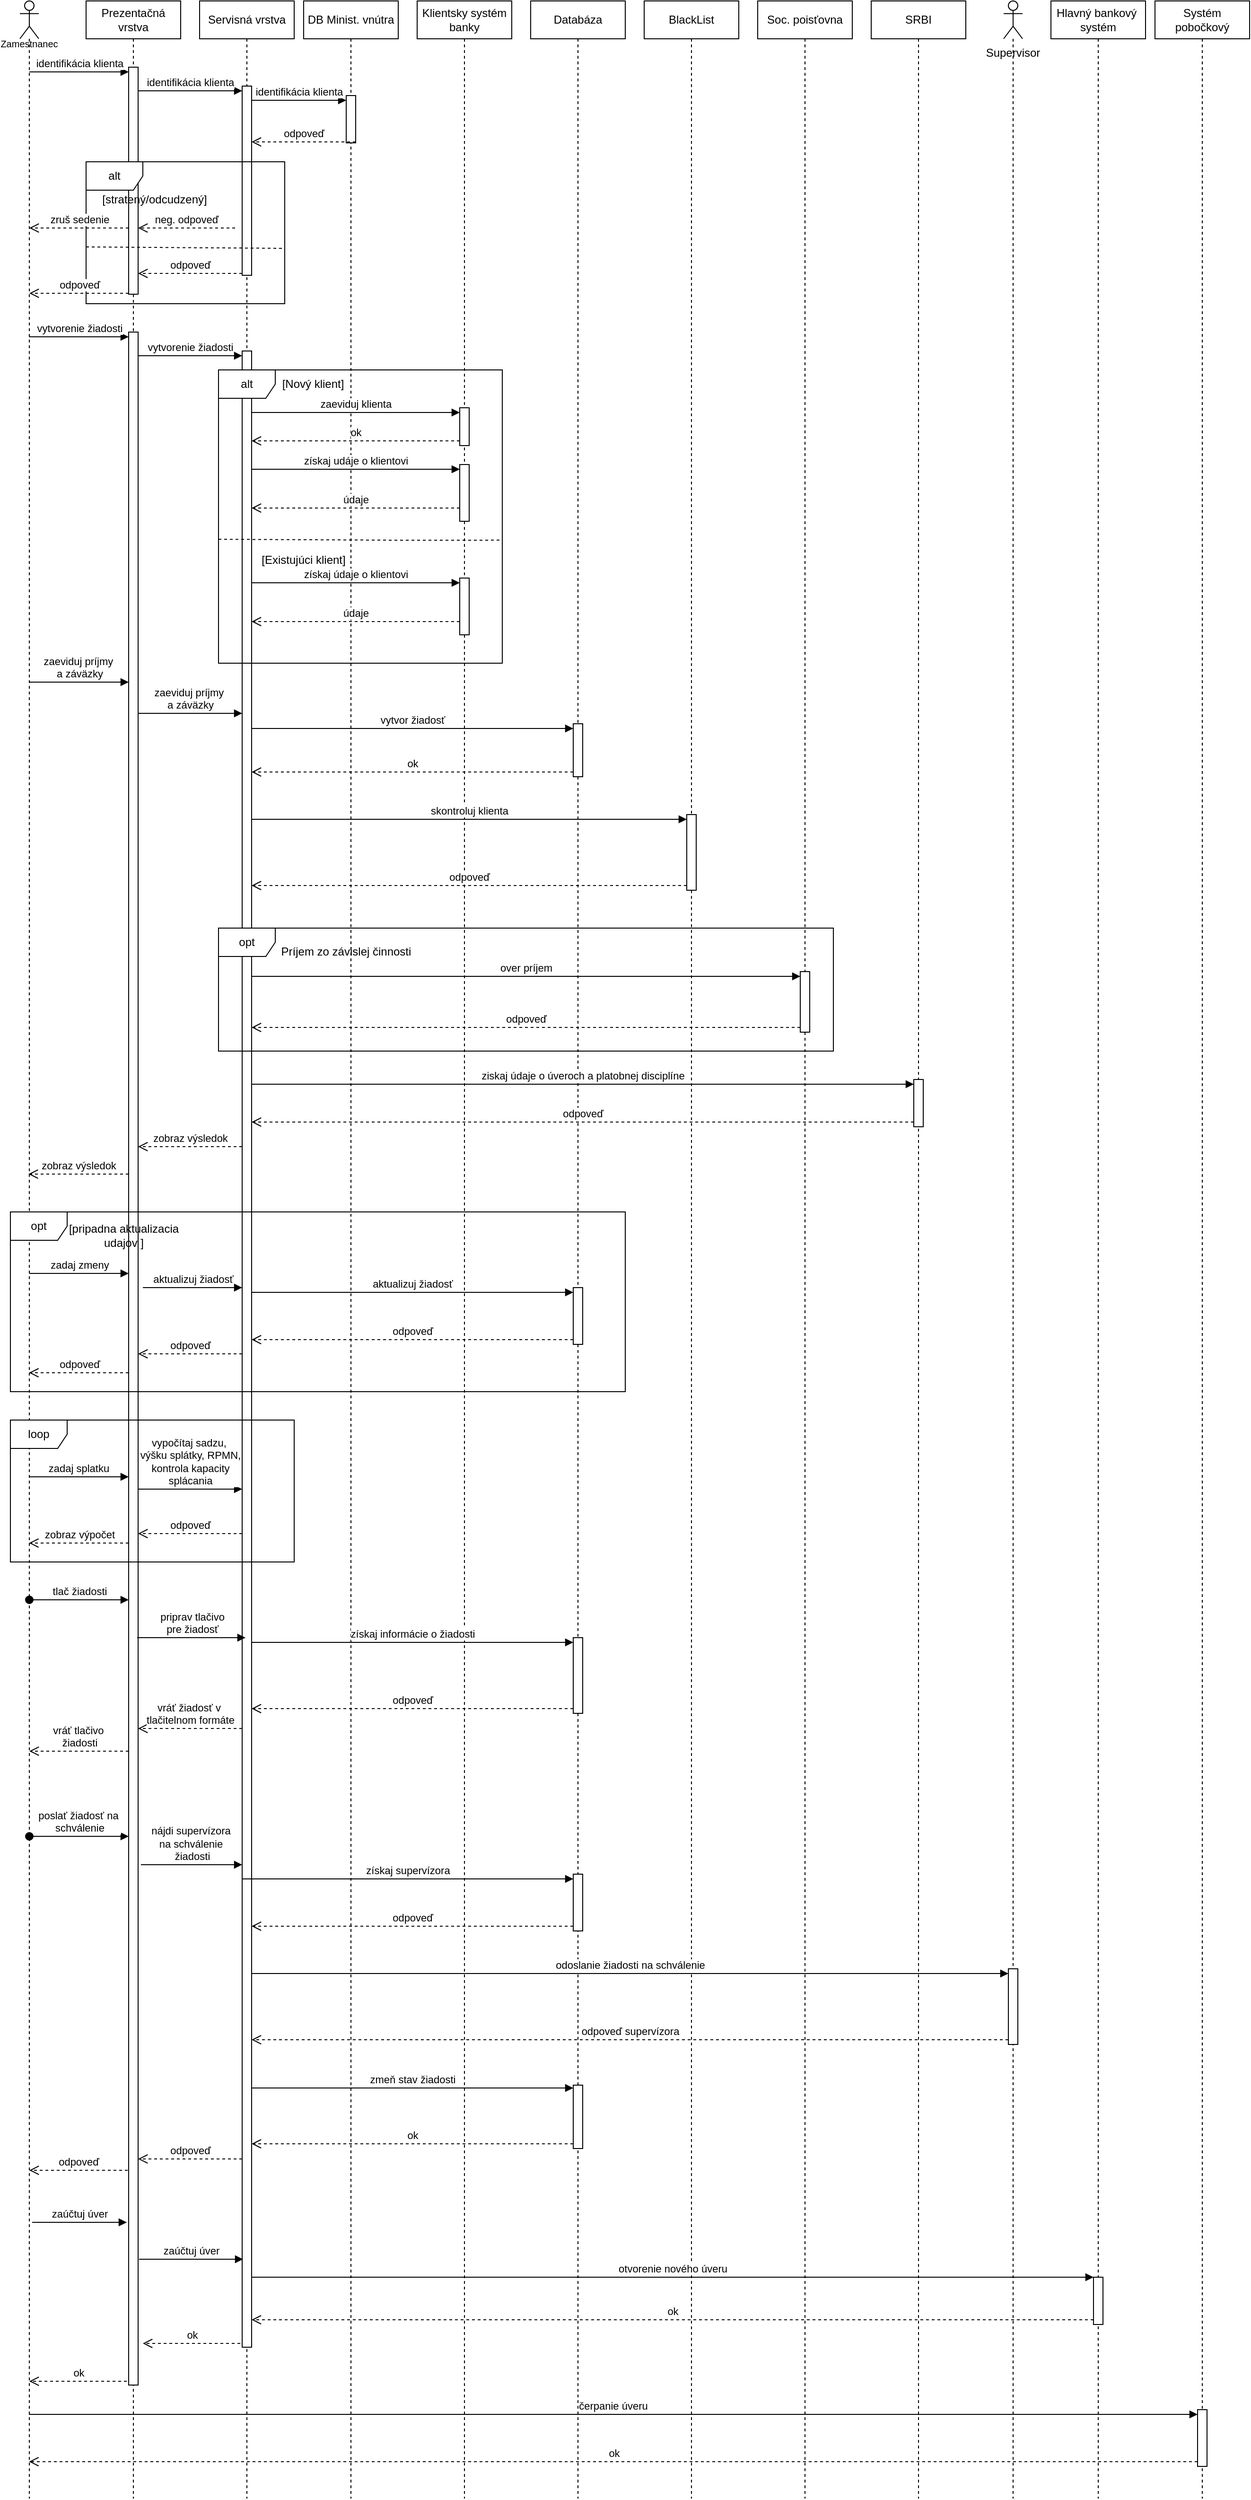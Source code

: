 <mxfile version="28.2.5">
  <diagram name="Page-1" id="jOTeJ231Kcv89sXyomZJ">
    <mxGraphModel dx="5704" dy="4205" grid="1" gridSize="10" guides="1" tooltips="1" connect="1" arrows="1" fold="1" page="1" pageScale="1" pageWidth="827" pageHeight="1169" math="0" shadow="0">
      <root>
        <mxCell id="0" />
        <mxCell id="1" parent="0" />
        <mxCell id="5q3drODiM073Wt-jsi-K-8" value="" style="shape=umlLifeline;perimeter=lifelinePerimeter;whiteSpace=wrap;html=1;container=1;dropTarget=0;collapsible=0;recursiveResize=0;outlineConnect=0;portConstraint=eastwest;newEdgeStyle={&quot;curved&quot;:0,&quot;rounded&quot;:0};participant=umlActor;" vertex="1" parent="1">
          <mxGeometry x="30" y="-1160" width="20" height="2640" as="geometry" />
        </mxCell>
        <mxCell id="5q3drODiM073Wt-jsi-K-9" value="&lt;div&gt;Prezentačná vrstva&lt;/div&gt;" style="shape=umlLifeline;perimeter=lifelinePerimeter;whiteSpace=wrap;html=1;container=1;dropTarget=0;collapsible=0;recursiveResize=0;outlineConnect=0;portConstraint=eastwest;newEdgeStyle={&quot;curved&quot;:0,&quot;rounded&quot;:0};" vertex="1" parent="1">
          <mxGeometry x="100" y="-1160" width="100" height="2640" as="geometry" />
        </mxCell>
        <mxCell id="5q3drODiM073Wt-jsi-K-14" value="" style="html=1;points=[[0,0,0,0,5],[0,1,0,0,-5],[1,0,0,0,5],[1,1,0,0,-5]];perimeter=orthogonalPerimeter;outlineConnect=0;targetShapes=umlLifeline;portConstraint=eastwest;newEdgeStyle={&quot;curved&quot;:0,&quot;rounded&quot;:0};" vertex="1" parent="5q3drODiM073Wt-jsi-K-9">
          <mxGeometry x="45" y="70" width="10" height="240" as="geometry" />
        </mxCell>
        <mxCell id="5q3drODiM073Wt-jsi-K-15" value="identifikácia klienta" style="html=1;verticalAlign=bottom;startArrow=none;endArrow=block;startSize=8;curved=0;rounded=0;startFill=0;" edge="1" target="5q3drODiM073Wt-jsi-K-14" parent="5q3drODiM073Wt-jsi-K-9">
          <mxGeometry relative="1" as="geometry">
            <mxPoint x="-60" y="75" as="sourcePoint" />
            <mxPoint x="49.5" y="75" as="targetPoint" />
          </mxGeometry>
        </mxCell>
        <mxCell id="5q3drODiM073Wt-jsi-K-37" value="" style="html=1;points=[[0,0,0,0,5],[0,1,0,0,-5],[1,0,0,0,5],[1,1,0,0,-5]];perimeter=orthogonalPerimeter;outlineConnect=0;targetShapes=umlLifeline;portConstraint=eastwest;newEdgeStyle={&quot;curved&quot;:0,&quot;rounded&quot;:0};" vertex="1" parent="5q3drODiM073Wt-jsi-K-9">
          <mxGeometry x="45" y="350" width="10" height="2170" as="geometry" />
        </mxCell>
        <mxCell id="5q3drODiM073Wt-jsi-K-38" value="vytvorenie žiadosti" style="html=1;verticalAlign=bottom;startArrow=none;endArrow=block;startSize=8;curved=0;rounded=0;entryX=0;entryY=0;entryDx=0;entryDy=5;startFill=0;" edge="1" target="5q3drODiM073Wt-jsi-K-37" parent="5q3drODiM073Wt-jsi-K-9">
          <mxGeometry relative="1" as="geometry">
            <mxPoint x="-60" y="355" as="sourcePoint" />
          </mxGeometry>
        </mxCell>
        <mxCell id="5q3drODiM073Wt-jsi-K-10" value="&lt;div&gt;Servisná vrstva&lt;/div&gt;" style="shape=umlLifeline;perimeter=lifelinePerimeter;whiteSpace=wrap;html=1;container=1;dropTarget=0;collapsible=0;recursiveResize=0;outlineConnect=0;portConstraint=eastwest;newEdgeStyle={&quot;curved&quot;:0,&quot;rounded&quot;:0};" vertex="1" parent="1">
          <mxGeometry x="220" y="-1160" width="100" height="2640" as="geometry" />
        </mxCell>
        <mxCell id="5q3drODiM073Wt-jsi-K-18" value="" style="html=1;points=[[0,0,0,0,5],[0,1,0,0,-5],[1,0,0,0,5],[1,1,0,0,-5]];perimeter=orthogonalPerimeter;outlineConnect=0;targetShapes=umlLifeline;portConstraint=eastwest;newEdgeStyle={&quot;curved&quot;:0,&quot;rounded&quot;:0};" vertex="1" parent="5q3drODiM073Wt-jsi-K-10">
          <mxGeometry x="45" y="90" width="10" height="200" as="geometry" />
        </mxCell>
        <mxCell id="5q3drODiM073Wt-jsi-K-40" value="" style="html=1;points=[[0,0,0,0,5],[0,1,0,0,-5],[1,0,0,0,5],[1,1,0,0,-5]];perimeter=orthogonalPerimeter;outlineConnect=0;targetShapes=umlLifeline;portConstraint=eastwest;newEdgeStyle={&quot;curved&quot;:0,&quot;rounded&quot;:0};" vertex="1" parent="5q3drODiM073Wt-jsi-K-10">
          <mxGeometry x="45" y="370" width="10" height="2110" as="geometry" />
        </mxCell>
        <mxCell id="5q3drODiM073Wt-jsi-K-12" value="&lt;font style=&quot;font-size: 10px;&quot;&gt;Zamestnanec&lt;/font&gt;" style="text;html=1;align=center;verticalAlign=middle;whiteSpace=wrap;rounded=0;" vertex="1" parent="1">
          <mxGeometry x="10" y="-1130" width="60" height="30" as="geometry" />
        </mxCell>
        <mxCell id="5q3drODiM073Wt-jsi-K-16" value="DB Minist. vnútra" style="shape=umlLifeline;perimeter=lifelinePerimeter;whiteSpace=wrap;html=1;container=1;dropTarget=0;collapsible=0;recursiveResize=0;outlineConnect=0;portConstraint=eastwest;newEdgeStyle={&quot;curved&quot;:0,&quot;rounded&quot;:0};" vertex="1" parent="1">
          <mxGeometry x="330" y="-1160" width="100" height="2640" as="geometry" />
        </mxCell>
        <mxCell id="5q3drODiM073Wt-jsi-K-21" value="" style="html=1;points=[[0,0,0,0,5],[0,1,0,0,-5],[1,0,0,0,5],[1,1,0,0,-5]];perimeter=orthogonalPerimeter;outlineConnect=0;targetShapes=umlLifeline;portConstraint=eastwest;newEdgeStyle={&quot;curved&quot;:0,&quot;rounded&quot;:0};" vertex="1" parent="5q3drODiM073Wt-jsi-K-16">
          <mxGeometry x="45" y="100" width="10" height="50" as="geometry" />
        </mxCell>
        <mxCell id="5q3drODiM073Wt-jsi-K-119" value="&lt;div&gt;získaj supervízora&lt;/div&gt;" style="html=1;verticalAlign=bottom;endArrow=block;curved=0;rounded=0;entryX=0;entryY=0;entryDx=0;entryDy=5;" edge="1" target="5q3drODiM073Wt-jsi-K-118" parent="5q3drODiM073Wt-jsi-K-16">
          <mxGeometry relative="1" as="geometry">
            <mxPoint x="-65" y="1985" as="sourcePoint" />
          </mxGeometry>
        </mxCell>
        <mxCell id="5q3drODiM073Wt-jsi-K-19" value="identifikácia klienta" style="html=1;verticalAlign=bottom;startArrow=none;endArrow=block;startSize=8;curved=0;rounded=0;entryX=0;entryY=0;entryDx=0;entryDy=5;startFill=0;" edge="1" target="5q3drODiM073Wt-jsi-K-18" parent="1" source="5q3drODiM073Wt-jsi-K-14">
          <mxGeometry relative="1" as="geometry">
            <mxPoint x="155" y="-1065" as="sourcePoint" />
            <mxPoint as="offset" />
          </mxGeometry>
        </mxCell>
        <mxCell id="5q3drODiM073Wt-jsi-K-22" value="identifikácia klienta" style="html=1;verticalAlign=bottom;startArrow=none;endArrow=block;startSize=8;curved=0;rounded=0;entryX=0;entryY=0;entryDx=0;entryDy=5;startFill=0;entryPerimeter=0;" edge="1" target="5q3drODiM073Wt-jsi-K-21" parent="1" source="5q3drODiM073Wt-jsi-K-18">
          <mxGeometry relative="1" as="geometry">
            <mxPoint x="395" y="-1055" as="sourcePoint" />
          </mxGeometry>
        </mxCell>
        <mxCell id="5q3drODiM073Wt-jsi-K-23" value="odpoveď" style="html=1;verticalAlign=bottom;endArrow=open;dashed=1;endSize=8;curved=0;rounded=0;" edge="1" parent="1">
          <mxGeometry relative="1" as="geometry">
            <mxPoint x="385" y="-1011" as="sourcePoint" />
            <mxPoint x="275" y="-1011" as="targetPoint" />
          </mxGeometry>
        </mxCell>
        <mxCell id="5q3drODiM073Wt-jsi-K-24" value="alt" style="shape=umlFrame;whiteSpace=wrap;html=1;pointerEvents=0;" vertex="1" parent="1">
          <mxGeometry x="100" y="-990" width="210" height="150" as="geometry" />
        </mxCell>
        <mxCell id="5q3drODiM073Wt-jsi-K-28" value="[stratený/odcudzený]" style="text;html=1;align=center;verticalAlign=middle;whiteSpace=wrap;rounded=0;" vertex="1" parent="1">
          <mxGeometry x="90" y="-965" width="165" height="30" as="geometry" />
        </mxCell>
        <mxCell id="5q3drODiM073Wt-jsi-K-29" value="neg. odpoveď" style="html=1;verticalAlign=bottom;endArrow=open;dashed=1;endSize=8;curved=0;rounded=0;" edge="1" parent="1" target="5q3drODiM073Wt-jsi-K-14">
          <mxGeometry relative="1" as="geometry">
            <mxPoint x="257.5" y="-920" as="sourcePoint" />
            <mxPoint x="152.5" y="-920" as="targetPoint" />
          </mxGeometry>
        </mxCell>
        <mxCell id="5q3drODiM073Wt-jsi-K-31" value="zruš sedenie" style="html=1;verticalAlign=bottom;endArrow=open;dashed=1;endSize=8;curved=0;rounded=0;" edge="1" parent="1">
          <mxGeometry relative="1" as="geometry">
            <mxPoint x="145" y="-920" as="sourcePoint" />
            <mxPoint x="40.024" y="-920" as="targetPoint" />
          </mxGeometry>
        </mxCell>
        <mxCell id="5q3drODiM073Wt-jsi-K-33" value="odpoveď" style="html=1;verticalAlign=bottom;endArrow=open;dashed=1;endSize=8;curved=0;rounded=0;" edge="1" parent="1">
          <mxGeometry relative="1" as="geometry">
            <mxPoint x="265" y="-872" as="sourcePoint" />
            <mxPoint x="155" y="-872" as="targetPoint" />
          </mxGeometry>
        </mxCell>
        <mxCell id="5q3drODiM073Wt-jsi-K-35" value="" style="endArrow=none;dashed=1;html=1;rounded=0;entryX=0.996;entryY=0.61;entryDx=0;entryDy=0;entryPerimeter=0;" edge="1" parent="1" target="5q3drODiM073Wt-jsi-K-24">
          <mxGeometry width="50" height="50" relative="1" as="geometry">
            <mxPoint x="100" y="-900" as="sourcePoint" />
            <mxPoint x="150" y="-950" as="targetPoint" />
          </mxGeometry>
        </mxCell>
        <mxCell id="5q3drODiM073Wt-jsi-K-36" value="odpoveď" style="html=1;verticalAlign=bottom;endArrow=open;dashed=1;endSize=8;curved=0;rounded=0;" edge="1" parent="1">
          <mxGeometry x="-0.003" relative="1" as="geometry">
            <mxPoint x="145" y="-851" as="sourcePoint" />
            <mxPoint x="40.024" y="-851" as="targetPoint" />
            <mxPoint as="offset" />
          </mxGeometry>
        </mxCell>
        <mxCell id="5q3drODiM073Wt-jsi-K-39" value="Klientsky systém banky" style="shape=umlLifeline;perimeter=lifelinePerimeter;whiteSpace=wrap;html=1;container=1;dropTarget=0;collapsible=0;recursiveResize=0;outlineConnect=0;portConstraint=eastwest;newEdgeStyle={&quot;curved&quot;:0,&quot;rounded&quot;:0};" vertex="1" parent="1">
          <mxGeometry x="450" y="-1160" width="100" height="2640" as="geometry" />
        </mxCell>
        <mxCell id="5q3drODiM073Wt-jsi-K-48" value="" style="html=1;points=[[0,0,0,0,5],[0,1,0,0,-5],[1,0,0,0,5],[1,1,0,0,-5]];perimeter=orthogonalPerimeter;outlineConnect=0;targetShapes=umlLifeline;portConstraint=eastwest;newEdgeStyle={&quot;curved&quot;:0,&quot;rounded&quot;:0};" vertex="1" parent="5q3drODiM073Wt-jsi-K-39">
          <mxGeometry x="45" y="490" width="10" height="60" as="geometry" />
        </mxCell>
        <mxCell id="5q3drODiM073Wt-jsi-K-53" value="" style="html=1;points=[[0,0,0,0,5],[0,1,0,0,-5],[1,0,0,0,5],[1,1,0,0,-5]];perimeter=orthogonalPerimeter;outlineConnect=0;targetShapes=umlLifeline;portConstraint=eastwest;newEdgeStyle={&quot;curved&quot;:0,&quot;rounded&quot;:0};" vertex="1" parent="5q3drODiM073Wt-jsi-K-39">
          <mxGeometry x="45" y="610" width="10" height="60" as="geometry" />
        </mxCell>
        <mxCell id="5q3drODiM073Wt-jsi-K-54" value="získaj údaje o klientovi" style="html=1;verticalAlign=bottom;endArrow=block;curved=0;rounded=0;entryX=0;entryY=0;entryDx=0;entryDy=5;" edge="1" parent="5q3drODiM073Wt-jsi-K-39" target="5q3drODiM073Wt-jsi-K-53">
          <mxGeometry relative="1" as="geometry">
            <mxPoint x="-175" y="615" as="sourcePoint" />
          </mxGeometry>
        </mxCell>
        <mxCell id="5q3drODiM073Wt-jsi-K-55" value="údaje" style="html=1;verticalAlign=bottom;endArrow=open;dashed=1;endSize=8;curved=0;rounded=0;exitX=0;exitY=1;exitDx=0;exitDy=-5;" edge="1" parent="5q3drODiM073Wt-jsi-K-39">
          <mxGeometry relative="1" as="geometry">
            <mxPoint x="-175" y="656" as="targetPoint" />
            <mxPoint x="45" y="656" as="sourcePoint" />
          </mxGeometry>
        </mxCell>
        <mxCell id="5q3drODiM073Wt-jsi-K-41" value="vytvorenie žiadosti" style="html=1;verticalAlign=bottom;startArrow=none;endArrow=block;startSize=8;curved=0;rounded=0;entryX=0;entryY=0;entryDx=0;entryDy=5;startFill=0;" edge="1" parent="1" target="5q3drODiM073Wt-jsi-K-40" source="5q3drODiM073Wt-jsi-K-37">
          <mxGeometry relative="1" as="geometry">
            <mxPoint x="155" y="-785" as="sourcePoint" />
          </mxGeometry>
        </mxCell>
        <mxCell id="5q3drODiM073Wt-jsi-K-43" value="alt" style="shape=umlFrame;whiteSpace=wrap;html=1;pointerEvents=0;" vertex="1" parent="1">
          <mxGeometry x="240" y="-770" width="300" height="310" as="geometry" />
        </mxCell>
        <mxCell id="5q3drODiM073Wt-jsi-K-44" value="[Nový klient]" style="text;html=1;align=center;verticalAlign=middle;whiteSpace=wrap;rounded=0;" vertex="1" parent="1">
          <mxGeometry x="255" y="-770" width="170" height="30" as="geometry" />
        </mxCell>
        <mxCell id="5q3drODiM073Wt-jsi-K-45" value="" style="html=1;points=[[0,0,0,0,5],[0,1,0,0,-5],[1,0,0,0,5],[1,1,0,0,-5]];perimeter=orthogonalPerimeter;outlineConnect=0;targetShapes=umlLifeline;portConstraint=eastwest;newEdgeStyle={&quot;curved&quot;:0,&quot;rounded&quot;:0};" vertex="1" parent="1">
          <mxGeometry x="495" y="-730" width="10" height="40" as="geometry" />
        </mxCell>
        <mxCell id="5q3drODiM073Wt-jsi-K-46" value="zaeviduj klienta" style="html=1;verticalAlign=bottom;endArrow=block;curved=0;rounded=0;entryX=0;entryY=0;entryDx=0;entryDy=5;" edge="1" target="5q3drODiM073Wt-jsi-K-45" parent="1" source="5q3drODiM073Wt-jsi-K-40">
          <mxGeometry relative="1" as="geometry">
            <mxPoint x="280" y="-725" as="sourcePoint" />
          </mxGeometry>
        </mxCell>
        <mxCell id="5q3drODiM073Wt-jsi-K-47" value="&lt;div&gt;ok&lt;/div&gt;" style="html=1;verticalAlign=bottom;endArrow=open;dashed=1;endSize=8;curved=0;rounded=0;exitX=0;exitY=1;exitDx=0;exitDy=-5;" edge="1" source="5q3drODiM073Wt-jsi-K-45" parent="1" target="5q3drODiM073Wt-jsi-K-40">
          <mxGeometry relative="1" as="geometry">
            <mxPoint x="280" y="-655" as="targetPoint" />
          </mxGeometry>
        </mxCell>
        <mxCell id="5q3drODiM073Wt-jsi-K-49" value="získaj udáje o klientovi" style="html=1;verticalAlign=bottom;endArrow=block;curved=0;rounded=0;entryX=0;entryY=0;entryDx=0;entryDy=5;" edge="1" target="5q3drODiM073Wt-jsi-K-48" parent="1" source="5q3drODiM073Wt-jsi-K-40">
          <mxGeometry relative="1" as="geometry">
            <mxPoint x="425" y="-675" as="sourcePoint" />
          </mxGeometry>
        </mxCell>
        <mxCell id="5q3drODiM073Wt-jsi-K-50" value="údaje" style="html=1;verticalAlign=bottom;endArrow=open;dashed=1;endSize=8;curved=0;rounded=0;exitX=0;exitY=1;exitDx=0;exitDy=-5;" edge="1" parent="1">
          <mxGeometry relative="1" as="geometry">
            <mxPoint x="275" y="-624" as="targetPoint" />
            <mxPoint x="495" y="-624" as="sourcePoint" />
          </mxGeometry>
        </mxCell>
        <mxCell id="5q3drODiM073Wt-jsi-K-51" value="" style="endArrow=none;dashed=1;html=1;rounded=0;entryX=0.995;entryY=0.603;entryDx=0;entryDy=0;entryPerimeter=0;" edge="1" parent="1">
          <mxGeometry width="50" height="50" relative="1" as="geometry">
            <mxPoint x="240" y="-591" as="sourcePoint" />
            <mxPoint x="538.5" y="-590.07" as="targetPoint" />
            <Array as="points">
              <mxPoint x="430" y="-590" />
            </Array>
          </mxGeometry>
        </mxCell>
        <mxCell id="5q3drODiM073Wt-jsi-K-52" value="[Existujúci klient]" style="text;html=1;align=center;verticalAlign=middle;whiteSpace=wrap;rounded=0;" vertex="1" parent="1">
          <mxGeometry x="280" y="-584" width="100" height="30" as="geometry" />
        </mxCell>
        <mxCell id="5q3drODiM073Wt-jsi-K-56" value="Databáza" style="shape=umlLifeline;perimeter=lifelinePerimeter;whiteSpace=wrap;html=1;container=1;dropTarget=0;collapsible=0;recursiveResize=0;outlineConnect=0;portConstraint=eastwest;newEdgeStyle={&quot;curved&quot;:0,&quot;rounded&quot;:0};" vertex="1" parent="1">
          <mxGeometry x="570" y="-1160" width="100" height="2640" as="geometry" />
        </mxCell>
        <mxCell id="5q3drODiM073Wt-jsi-K-62" value="" style="html=1;points=[[0,0,0,0,5],[0,1,0,0,-5],[1,0,0,0,5],[1,1,0,0,-5]];perimeter=orthogonalPerimeter;outlineConnect=0;targetShapes=umlLifeline;portConstraint=eastwest;newEdgeStyle={&quot;curved&quot;:0,&quot;rounded&quot;:0};" vertex="1" parent="5q3drODiM073Wt-jsi-K-56">
          <mxGeometry x="45" y="764" width="10" height="56" as="geometry" />
        </mxCell>
        <mxCell id="5q3drODiM073Wt-jsi-K-89" value="" style="html=1;points=[[0,0,0,0,5],[0,1,0,0,-5],[1,0,0,0,5],[1,1,0,0,-5]];perimeter=orthogonalPerimeter;outlineConnect=0;targetShapes=umlLifeline;portConstraint=eastwest;newEdgeStyle={&quot;curved&quot;:0,&quot;rounded&quot;:0};" vertex="1" parent="5q3drODiM073Wt-jsi-K-56">
          <mxGeometry x="45" y="1360" width="10" height="60" as="geometry" />
        </mxCell>
        <mxCell id="5q3drODiM073Wt-jsi-K-103" value="" style="html=1;points=[[0,0,0,0,5],[0,1,0,0,-5],[1,0,0,0,5],[1,1,0,0,-5]];perimeter=orthogonalPerimeter;outlineConnect=0;targetShapes=umlLifeline;portConstraint=eastwest;newEdgeStyle={&quot;curved&quot;:0,&quot;rounded&quot;:0};" vertex="1" parent="5q3drODiM073Wt-jsi-K-56">
          <mxGeometry x="45" y="1730" width="10" height="80" as="geometry" />
        </mxCell>
        <mxCell id="5q3drODiM073Wt-jsi-K-118" value="" style="html=1;points=[[0,0,0,0,5],[0,1,0,0,-5],[1,0,0,0,5],[1,1,0,0,-5]];perimeter=orthogonalPerimeter;outlineConnect=0;targetShapes=umlLifeline;portConstraint=eastwest;newEdgeStyle={&quot;curved&quot;:0,&quot;rounded&quot;:0};" vertex="1" parent="5q3drODiM073Wt-jsi-K-56">
          <mxGeometry x="45" y="1980" width="10" height="60" as="geometry" />
        </mxCell>
        <mxCell id="5q3drODiM073Wt-jsi-K-126" value="" style="html=1;points=[[0,0,0,0,5],[0,1,0,0,-5],[1,0,0,0,5],[1,1,0,0,-5]];perimeter=orthogonalPerimeter;outlineConnect=0;targetShapes=umlLifeline;portConstraint=eastwest;newEdgeStyle={&quot;curved&quot;:0,&quot;rounded&quot;:0};" vertex="1" parent="5q3drODiM073Wt-jsi-K-56">
          <mxGeometry x="45" y="2203" width="10" height="67" as="geometry" />
        </mxCell>
        <mxCell id="5q3drODiM073Wt-jsi-K-59" value="&lt;div&gt;zaeviduj príjmy&amp;nbsp;&lt;/div&gt;&lt;div&gt;a záväzky&lt;/div&gt;" style="html=1;verticalAlign=bottom;endArrow=block;curved=0;rounded=0;" edge="1" parent="1" target="5q3drODiM073Wt-jsi-K-37">
          <mxGeometry width="80" relative="1" as="geometry">
            <mxPoint x="40" y="-440" as="sourcePoint" />
            <mxPoint x="120" y="-440" as="targetPoint" />
          </mxGeometry>
        </mxCell>
        <mxCell id="5q3drODiM073Wt-jsi-K-61" value="&lt;div&gt;zaeviduj príjmy&amp;nbsp;&lt;/div&gt;&lt;div&gt;a záväzky&lt;/div&gt;" style="html=1;verticalAlign=bottom;endArrow=block;curved=0;rounded=0;" edge="1" parent="1">
          <mxGeometry width="80" relative="1" as="geometry">
            <mxPoint x="155" y="-407" as="sourcePoint" />
            <mxPoint x="265" y="-407" as="targetPoint" />
          </mxGeometry>
        </mxCell>
        <mxCell id="5q3drODiM073Wt-jsi-K-63" value="&lt;div&gt;vytvor žiadosť&lt;/div&gt;" style="html=1;verticalAlign=bottom;endArrow=block;curved=0;rounded=0;entryX=0;entryY=0;entryDx=0;entryDy=5;" edge="1" target="5q3drODiM073Wt-jsi-K-62" parent="1" source="5q3drODiM073Wt-jsi-K-40">
          <mxGeometry relative="1" as="geometry">
            <mxPoint x="275" y="-395" as="sourcePoint" />
          </mxGeometry>
        </mxCell>
        <mxCell id="5q3drODiM073Wt-jsi-K-64" value="&lt;div&gt;ok&lt;/div&gt;" style="html=1;verticalAlign=bottom;endArrow=open;dashed=1;endSize=8;curved=0;rounded=0;exitX=0;exitY=1;exitDx=0;exitDy=-5;" edge="1" source="5q3drODiM073Wt-jsi-K-62" parent="1" target="5q3drODiM073Wt-jsi-K-40">
          <mxGeometry relative="1" as="geometry">
            <mxPoint x="275" y="-325" as="targetPoint" />
          </mxGeometry>
        </mxCell>
        <mxCell id="5q3drODiM073Wt-jsi-K-65" value="BlackList" style="shape=umlLifeline;perimeter=lifelinePerimeter;whiteSpace=wrap;html=1;container=1;dropTarget=0;collapsible=0;recursiveResize=0;outlineConnect=0;portConstraint=eastwest;newEdgeStyle={&quot;curved&quot;:0,&quot;rounded&quot;:0};" vertex="1" parent="1">
          <mxGeometry x="690" y="-1160" width="100" height="2640" as="geometry" />
        </mxCell>
        <mxCell id="5q3drODiM073Wt-jsi-K-66" value="" style="html=1;points=[[0,0,0,0,5],[0,1,0,0,-5],[1,0,0,0,5],[1,1,0,0,-5]];perimeter=orthogonalPerimeter;outlineConnect=0;targetShapes=umlLifeline;portConstraint=eastwest;newEdgeStyle={&quot;curved&quot;:0,&quot;rounded&quot;:0};" vertex="1" parent="5q3drODiM073Wt-jsi-K-65">
          <mxGeometry x="45" y="860" width="10" height="80" as="geometry" />
        </mxCell>
        <mxCell id="5q3drODiM073Wt-jsi-K-67" value="skontroluj klienta" style="html=1;verticalAlign=bottom;endArrow=block;curved=0;rounded=0;entryX=0;entryY=0;entryDx=0;entryDy=5;" edge="1" target="5q3drODiM073Wt-jsi-K-66" parent="1" source="5q3drODiM073Wt-jsi-K-40">
          <mxGeometry relative="1" as="geometry">
            <mxPoint x="374" y="-275" as="sourcePoint" />
          </mxGeometry>
        </mxCell>
        <mxCell id="5q3drODiM073Wt-jsi-K-68" value="odpoveď" style="html=1;verticalAlign=bottom;endArrow=open;dashed=1;endSize=8;curved=0;rounded=0;exitX=0;exitY=1;exitDx=0;exitDy=-5;" edge="1" source="5q3drODiM073Wt-jsi-K-66" parent="1" target="5q3drODiM073Wt-jsi-K-40">
          <mxGeometry relative="1" as="geometry">
            <mxPoint x="374" y="-205" as="targetPoint" />
          </mxGeometry>
        </mxCell>
        <mxCell id="5q3drODiM073Wt-jsi-K-69" value="Soc. poisťovna" style="shape=umlLifeline;perimeter=lifelinePerimeter;whiteSpace=wrap;html=1;container=1;dropTarget=0;collapsible=0;recursiveResize=0;outlineConnect=0;portConstraint=eastwest;newEdgeStyle={&quot;curved&quot;:0,&quot;rounded&quot;:0};" vertex="1" parent="1">
          <mxGeometry x="810" y="-1160" width="100" height="2640" as="geometry" />
        </mxCell>
        <mxCell id="5q3drODiM073Wt-jsi-K-70" value="opt" style="shape=umlFrame;whiteSpace=wrap;html=1;pointerEvents=0;" vertex="1" parent="1">
          <mxGeometry x="240" y="-180" width="650" height="130" as="geometry" />
        </mxCell>
        <mxCell id="5q3drODiM073Wt-jsi-K-71" value="Príjem zo závislej činnosti" style="text;html=1;align=center;verticalAlign=middle;whiteSpace=wrap;rounded=0;" vertex="1" parent="1">
          <mxGeometry x="280" y="-170" width="190" height="30" as="geometry" />
        </mxCell>
        <mxCell id="5q3drODiM073Wt-jsi-K-72" value="" style="html=1;points=[[0,0,0,0,5],[0,1,0,0,-5],[1,0,0,0,5],[1,1,0,0,-5]];perimeter=orthogonalPerimeter;outlineConnect=0;targetShapes=umlLifeline;portConstraint=eastwest;newEdgeStyle={&quot;curved&quot;:0,&quot;rounded&quot;:0};" vertex="1" parent="1">
          <mxGeometry x="855" y="-134" width="10" height="64" as="geometry" />
        </mxCell>
        <mxCell id="5q3drODiM073Wt-jsi-K-73" value="over príjem" style="html=1;verticalAlign=bottom;endArrow=block;curved=0;rounded=0;entryX=0;entryY=0;entryDx=0;entryDy=5;" edge="1" target="5q3drODiM073Wt-jsi-K-72" parent="1" source="5q3drODiM073Wt-jsi-K-40">
          <mxGeometry relative="1" as="geometry">
            <mxPoint x="270" y="-125" as="sourcePoint" />
          </mxGeometry>
        </mxCell>
        <mxCell id="5q3drODiM073Wt-jsi-K-74" value="odpoveď" style="html=1;verticalAlign=bottom;endArrow=open;dashed=1;endSize=8;curved=0;rounded=0;exitX=0;exitY=1;exitDx=0;exitDy=-5;" edge="1" source="5q3drODiM073Wt-jsi-K-72" parent="1" target="5q3drODiM073Wt-jsi-K-40">
          <mxGeometry relative="1" as="geometry">
            <mxPoint x="270" y="-55" as="targetPoint" />
          </mxGeometry>
        </mxCell>
        <mxCell id="5q3drODiM073Wt-jsi-K-75" value="&lt;div&gt;SRBI&lt;/div&gt;" style="shape=umlLifeline;perimeter=lifelinePerimeter;whiteSpace=wrap;html=1;container=1;dropTarget=0;collapsible=0;recursiveResize=0;outlineConnect=0;portConstraint=eastwest;newEdgeStyle={&quot;curved&quot;:0,&quot;rounded&quot;:0};" vertex="1" parent="1">
          <mxGeometry x="930" y="-1160" width="100" height="2640" as="geometry" />
        </mxCell>
        <mxCell id="5q3drODiM073Wt-jsi-K-76" value="" style="html=1;points=[[0,0,0,0,5],[0,1,0,0,-5],[1,0,0,0,5],[1,1,0,0,-5]];perimeter=orthogonalPerimeter;outlineConnect=0;targetShapes=umlLifeline;portConstraint=eastwest;newEdgeStyle={&quot;curved&quot;:0,&quot;rounded&quot;:0};" vertex="1" parent="5q3drODiM073Wt-jsi-K-75">
          <mxGeometry x="45" y="1140" width="10" height="50" as="geometry" />
        </mxCell>
        <mxCell id="5q3drODiM073Wt-jsi-K-77" value="ziskaj údaje o úveroch a platobnej disciplíne" style="html=1;verticalAlign=bottom;endArrow=block;curved=0;rounded=0;entryX=0;entryY=0;entryDx=0;entryDy=5;" edge="1" target="5q3drODiM073Wt-jsi-K-76" parent="1" source="5q3drODiM073Wt-jsi-K-40">
          <mxGeometry relative="1" as="geometry">
            <mxPoint x="290" y="-5" as="sourcePoint" />
            <mxPoint as="offset" />
          </mxGeometry>
        </mxCell>
        <mxCell id="5q3drODiM073Wt-jsi-K-78" value="odpoveď" style="html=1;verticalAlign=bottom;endArrow=open;dashed=1;endSize=8;curved=0;rounded=0;exitX=0;exitY=1;exitDx=0;exitDy=-5;" edge="1" source="5q3drODiM073Wt-jsi-K-76" parent="1" target="5q3drODiM073Wt-jsi-K-40">
          <mxGeometry x="0.001" relative="1" as="geometry">
            <mxPoint x="290" y="65" as="targetPoint" />
            <mxPoint as="offset" />
          </mxGeometry>
        </mxCell>
        <mxCell id="5q3drODiM073Wt-jsi-K-79" value="zobraz výsledok" style="html=1;verticalAlign=bottom;endArrow=open;dashed=1;endSize=8;curved=0;rounded=0;" edge="1" parent="1">
          <mxGeometry relative="1" as="geometry">
            <mxPoint x="265" y="51" as="sourcePoint" />
            <mxPoint x="155" y="51" as="targetPoint" />
          </mxGeometry>
        </mxCell>
        <mxCell id="5q3drODiM073Wt-jsi-K-80" value="zobraz výsledok" style="html=1;verticalAlign=bottom;endArrow=open;dashed=1;endSize=8;curved=0;rounded=0;" edge="1" parent="1">
          <mxGeometry relative="1" as="geometry">
            <mxPoint x="145" y="80" as="sourcePoint" />
            <mxPoint x="39.071" y="80" as="targetPoint" />
          </mxGeometry>
        </mxCell>
        <mxCell id="5q3drODiM073Wt-jsi-K-82" value="opt" style="shape=umlFrame;whiteSpace=wrap;html=1;pointerEvents=0;" vertex="1" parent="1">
          <mxGeometry x="20" y="120" width="650" height="190" as="geometry" />
        </mxCell>
        <mxCell id="5q3drODiM073Wt-jsi-K-83" value="[pripadna aktualizacia udajov ]" style="text;html=1;align=center;verticalAlign=middle;whiteSpace=wrap;rounded=0;" vertex="1" parent="1">
          <mxGeometry x="80" y="130" width="120" height="30" as="geometry" />
        </mxCell>
        <mxCell id="5q3drODiM073Wt-jsi-K-85" value="zadaj zmeny" style="html=1;verticalAlign=bottom;endArrow=block;curved=0;rounded=0;entryX=0;entryY=0;entryDx=0;entryDy=5;" edge="1" parent="1" source="5q3drODiM073Wt-jsi-K-8">
          <mxGeometry relative="1" as="geometry">
            <mxPoint x="75" y="195" as="sourcePoint" />
            <mxPoint x="145" y="185.0" as="targetPoint" />
          </mxGeometry>
        </mxCell>
        <mxCell id="5q3drODiM073Wt-jsi-K-86" value="odpoveď" style="html=1;verticalAlign=bottom;endArrow=open;dashed=1;endSize=8;curved=0;rounded=0;" edge="1" parent="1">
          <mxGeometry relative="1" as="geometry">
            <mxPoint x="39.667" y="290" as="targetPoint" />
            <mxPoint x="145" y="290" as="sourcePoint" />
          </mxGeometry>
        </mxCell>
        <mxCell id="5q3drODiM073Wt-jsi-K-87" value="aktualizuj žiadosť" style="html=1;verticalAlign=bottom;endArrow=block;curved=0;rounded=0;entryX=0;entryY=0;entryDx=0;entryDy=5;" edge="1" parent="1">
          <mxGeometry relative="1" as="geometry">
            <mxPoint x="160" y="200" as="sourcePoint" />
            <mxPoint x="265" y="200.0" as="targetPoint" />
          </mxGeometry>
        </mxCell>
        <mxCell id="5q3drODiM073Wt-jsi-K-90" value="aktualizuj žiadosť" style="html=1;verticalAlign=bottom;endArrow=block;curved=0;rounded=0;entryX=0;entryY=0;entryDx=0;entryDy=5;" edge="1" target="5q3drODiM073Wt-jsi-K-89" parent="1" source="5q3drODiM073Wt-jsi-K-40">
          <mxGeometry relative="1" as="geometry">
            <mxPoint x="290" y="205" as="sourcePoint" />
          </mxGeometry>
        </mxCell>
        <mxCell id="5q3drODiM073Wt-jsi-K-91" value="odpoveď" style="html=1;verticalAlign=bottom;endArrow=open;dashed=1;endSize=8;curved=0;rounded=0;exitX=0;exitY=1;exitDx=0;exitDy=-5;" edge="1" source="5q3drODiM073Wt-jsi-K-89" parent="1" target="5q3drODiM073Wt-jsi-K-40">
          <mxGeometry relative="1" as="geometry">
            <mxPoint x="290" y="275" as="targetPoint" />
          </mxGeometry>
        </mxCell>
        <mxCell id="5q3drODiM073Wt-jsi-K-92" value="odpoveď" style="html=1;verticalAlign=bottom;endArrow=open;dashed=1;endSize=8;curved=0;rounded=0;" edge="1" parent="1">
          <mxGeometry relative="1" as="geometry">
            <mxPoint x="265" y="270" as="sourcePoint" />
            <mxPoint x="155" y="270" as="targetPoint" />
          </mxGeometry>
        </mxCell>
        <mxCell id="5q3drODiM073Wt-jsi-K-93" value="loop" style="shape=umlFrame;whiteSpace=wrap;html=1;pointerEvents=0;" vertex="1" parent="1">
          <mxGeometry x="20" y="340" width="300" height="150" as="geometry" />
        </mxCell>
        <mxCell id="5q3drODiM073Wt-jsi-K-97" value="&lt;div&gt;zadaj splatku&lt;/div&gt;" style="html=1;verticalAlign=bottom;endArrow=block;curved=0;rounded=0;" edge="1" parent="1">
          <mxGeometry width="80" relative="1" as="geometry">
            <mxPoint x="39.667" y="400.0" as="sourcePoint" />
            <mxPoint x="145" y="400.0" as="targetPoint" />
          </mxGeometry>
        </mxCell>
        <mxCell id="5q3drODiM073Wt-jsi-K-98" value="&lt;div&gt;vypočítaj sadzu,&amp;nbsp;&lt;/div&gt;&lt;div&gt;výšku splátky, RPMN,&lt;/div&gt;&lt;div&gt;kontrola kapacity&lt;/div&gt;&lt;div&gt;splácania&lt;/div&gt;" style="html=1;verticalAlign=bottom;endArrow=block;curved=0;rounded=0;" edge="1" parent="1">
          <mxGeometry width="80" relative="1" as="geometry">
            <mxPoint x="155" y="413.0" as="sourcePoint" />
            <mxPoint x="265" y="413.0" as="targetPoint" />
          </mxGeometry>
        </mxCell>
        <mxCell id="5q3drODiM073Wt-jsi-K-99" value="odpoveď" style="html=1;verticalAlign=bottom;endArrow=open;dashed=1;endSize=8;curved=0;rounded=0;" edge="1" parent="1">
          <mxGeometry relative="1" as="geometry">
            <mxPoint x="265" y="460.0" as="sourcePoint" />
            <mxPoint x="155" y="460.0" as="targetPoint" />
          </mxGeometry>
        </mxCell>
        <mxCell id="5q3drODiM073Wt-jsi-K-100" value="zobraz výpočet" style="html=1;verticalAlign=bottom;endArrow=open;dashed=1;endSize=8;curved=0;rounded=0;" edge="1" parent="1">
          <mxGeometry relative="1" as="geometry">
            <mxPoint x="145" y="470.0" as="sourcePoint" />
            <mxPoint x="39.667" y="470.0" as="targetPoint" />
          </mxGeometry>
        </mxCell>
        <mxCell id="5q3drODiM073Wt-jsi-K-101" value="&lt;div&gt;&lt;br&gt;&lt;/div&gt;&lt;div&gt;tlač žiadosti&lt;/div&gt;" style="html=1;verticalAlign=bottom;startArrow=oval;startFill=1;endArrow=block;startSize=8;curved=0;rounded=0;" edge="1" parent="1" target="5q3drODiM073Wt-jsi-K-37">
          <mxGeometry width="60" relative="1" as="geometry">
            <mxPoint x="40" y="530" as="sourcePoint" />
            <mxPoint x="100" y="530" as="targetPoint" />
          </mxGeometry>
        </mxCell>
        <mxCell id="5q3drODiM073Wt-jsi-K-102" value="&lt;div&gt;priprav tlačivo&lt;/div&gt;&lt;div&gt;pre žiadosť&lt;/div&gt;" style="html=1;verticalAlign=bottom;endArrow=block;curved=0;rounded=0;" edge="1" parent="1">
          <mxGeometry width="80" relative="1" as="geometry">
            <mxPoint x="154" y="570.0" as="sourcePoint" />
            <mxPoint x="268.5" y="570.0" as="targetPoint" />
          </mxGeometry>
        </mxCell>
        <mxCell id="5q3drODiM073Wt-jsi-K-104" value="získaj informácie o žiadosti" style="html=1;verticalAlign=bottom;endArrow=block;curved=0;rounded=0;entryX=0;entryY=0;entryDx=0;entryDy=5;" edge="1" target="5q3drODiM073Wt-jsi-K-103" parent="1" source="5q3drODiM073Wt-jsi-K-40">
          <mxGeometry relative="1" as="geometry">
            <mxPoint x="280" y="575" as="sourcePoint" />
          </mxGeometry>
        </mxCell>
        <mxCell id="5q3drODiM073Wt-jsi-K-105" value="odpoveď" style="html=1;verticalAlign=bottom;endArrow=open;dashed=1;endSize=8;curved=0;rounded=0;exitX=0;exitY=1;exitDx=0;exitDy=-5;" edge="1" source="5q3drODiM073Wt-jsi-K-103" parent="1" target="5q3drODiM073Wt-jsi-K-40">
          <mxGeometry relative="1" as="geometry">
            <mxPoint x="280" y="645" as="targetPoint" />
          </mxGeometry>
        </mxCell>
        <mxCell id="5q3drODiM073Wt-jsi-K-106" value="&lt;div&gt;vráť žiadosť v&amp;nbsp;&lt;/div&gt;&lt;div&gt;tlačitelnom formáte&lt;/div&gt;" style="html=1;verticalAlign=bottom;endArrow=open;dashed=1;endSize=8;curved=0;rounded=0;" edge="1" parent="1">
          <mxGeometry relative="1" as="geometry">
            <mxPoint x="265" y="666.0" as="sourcePoint" />
            <mxPoint x="155" y="666.0" as="targetPoint" />
          </mxGeometry>
        </mxCell>
        <mxCell id="5q3drODiM073Wt-jsi-K-107" value="&lt;div&gt;vráť tlačivo&amp;nbsp;&lt;/div&gt;&lt;div&gt;žiadosti&lt;/div&gt;" style="html=1;verticalAlign=bottom;endArrow=open;dashed=1;endSize=8;curved=0;rounded=0;" edge="1" parent="1" source="5q3drODiM073Wt-jsi-K-37">
          <mxGeometry relative="1" as="geometry">
            <mxPoint x="140" y="690" as="sourcePoint" />
            <mxPoint x="40" y="690" as="targetPoint" />
          </mxGeometry>
        </mxCell>
        <mxCell id="5q3drODiM073Wt-jsi-K-109" value="" style="shape=umlLifeline;perimeter=lifelinePerimeter;whiteSpace=wrap;html=1;container=1;dropTarget=0;collapsible=0;recursiveResize=0;outlineConnect=0;portConstraint=eastwest;newEdgeStyle={&quot;curved&quot;:0,&quot;rounded&quot;:0};participant=umlActor;" vertex="1" parent="1">
          <mxGeometry x="1070" y="-1160" width="20" height="2640" as="geometry" />
        </mxCell>
        <mxCell id="5q3drODiM073Wt-jsi-K-121" value="" style="html=1;points=[[0,0,0,0,5],[0,1,0,0,-5],[1,0,0,0,5],[1,1,0,0,-5]];perimeter=orthogonalPerimeter;outlineConnect=0;targetShapes=umlLifeline;portConstraint=eastwest;newEdgeStyle={&quot;curved&quot;:0,&quot;rounded&quot;:0};" vertex="1" parent="5q3drODiM073Wt-jsi-K-109">
          <mxGeometry x="5" y="2080" width="10" height="80" as="geometry" />
        </mxCell>
        <mxCell id="5q3drODiM073Wt-jsi-K-110" value="Supervisor" style="text;html=1;align=center;verticalAlign=middle;whiteSpace=wrap;rounded=0;" vertex="1" parent="1">
          <mxGeometry x="1050" y="-1120" width="60" height="30" as="geometry" />
        </mxCell>
        <mxCell id="5q3drODiM073Wt-jsi-K-115" value="&lt;div&gt;poslať žiadosť na&amp;nbsp;&lt;/div&gt;&lt;div&gt;schválenie&lt;/div&gt;" style="html=1;verticalAlign=bottom;startArrow=oval;startFill=1;endArrow=block;startSize=8;curved=0;rounded=0;" edge="1" parent="1" target="5q3drODiM073Wt-jsi-K-37">
          <mxGeometry width="60" relative="1" as="geometry">
            <mxPoint x="40.001" y="780" as="sourcePoint" />
            <mxPoint x="140" y="780" as="targetPoint" />
          </mxGeometry>
        </mxCell>
        <mxCell id="5q3drODiM073Wt-jsi-K-116" value="&lt;div&gt;nájdi supervízora&amp;nbsp;&lt;/div&gt;&lt;div&gt;na schválenie&amp;nbsp;&lt;/div&gt;&lt;div&gt;žiadosti&lt;/div&gt;" style="html=1;verticalAlign=bottom;endArrow=block;curved=0;rounded=0;" edge="1" parent="1" target="5q3drODiM073Wt-jsi-K-40">
          <mxGeometry width="80" relative="1" as="geometry">
            <mxPoint x="158" y="810" as="sourcePoint" />
            <mxPoint x="260" y="810" as="targetPoint" />
          </mxGeometry>
        </mxCell>
        <mxCell id="5q3drODiM073Wt-jsi-K-120" value="odpoveď" style="html=1;verticalAlign=bottom;endArrow=open;dashed=1;endSize=8;curved=0;rounded=0;exitX=0;exitY=1;exitDx=0;exitDy=-5;" edge="1" source="5q3drODiM073Wt-jsi-K-118" parent="1" target="5q3drODiM073Wt-jsi-K-40">
          <mxGeometry relative="1" as="geometry">
            <mxPoint x="275" y="895" as="targetPoint" />
          </mxGeometry>
        </mxCell>
        <mxCell id="5q3drODiM073Wt-jsi-K-122" value="odoslanie žiadosti na schválenie" style="html=1;verticalAlign=bottom;endArrow=block;curved=0;rounded=0;entryX=0;entryY=0;entryDx=0;entryDy=5;" edge="1" target="5q3drODiM073Wt-jsi-K-121" parent="1" source="5q3drODiM073Wt-jsi-K-40">
          <mxGeometry relative="1" as="geometry">
            <mxPoint x="280" y="915" as="sourcePoint" />
          </mxGeometry>
        </mxCell>
        <mxCell id="5q3drODiM073Wt-jsi-K-123" value="odpoveď supervízora" style="html=1;verticalAlign=bottom;endArrow=open;dashed=1;endSize=8;curved=0;rounded=0;exitX=0;exitY=1;exitDx=0;exitDy=-5;" edge="1" source="5q3drODiM073Wt-jsi-K-121" parent="1" target="5q3drODiM073Wt-jsi-K-40">
          <mxGeometry relative="1" as="geometry">
            <mxPoint x="280" y="985" as="targetPoint" />
          </mxGeometry>
        </mxCell>
        <mxCell id="5q3drODiM073Wt-jsi-K-127" value="zmeň stav žiadosti" style="html=1;verticalAlign=bottom;endArrow=block;curved=0;rounded=0;entryX=0;entryY=0;entryDx=0;entryDy=5;" edge="1" parent="1">
          <mxGeometry relative="1" as="geometry">
            <mxPoint x="275" y="1046" as="sourcePoint" />
            <mxPoint x="615" y="1046" as="targetPoint" />
          </mxGeometry>
        </mxCell>
        <mxCell id="5q3drODiM073Wt-jsi-K-128" value="ok" style="html=1;verticalAlign=bottom;endArrow=open;dashed=1;endSize=8;curved=0;rounded=0;exitX=0;exitY=1;exitDx=0;exitDy=-5;" edge="1" source="5q3drODiM073Wt-jsi-K-126" parent="1" target="5q3drODiM073Wt-jsi-K-40">
          <mxGeometry relative="1" as="geometry">
            <mxPoint x="280" y="1135" as="targetPoint" />
          </mxGeometry>
        </mxCell>
        <mxCell id="5q3drODiM073Wt-jsi-K-129" value="odpoveď" style="html=1;verticalAlign=bottom;endArrow=open;dashed=1;endSize=8;curved=0;rounded=0;" edge="1" parent="1">
          <mxGeometry relative="1" as="geometry">
            <mxPoint x="265" y="1121" as="sourcePoint" />
            <mxPoint x="155" y="1121" as="targetPoint" />
          </mxGeometry>
        </mxCell>
        <mxCell id="5q3drODiM073Wt-jsi-K-130" value="odpoveď" style="html=1;verticalAlign=bottom;endArrow=open;dashed=1;endSize=8;curved=0;rounded=0;" edge="1" parent="1" target="5q3drODiM073Wt-jsi-K-8">
          <mxGeometry relative="1" as="geometry">
            <mxPoint x="144" y="1133" as="sourcePoint" />
            <mxPoint x="34" y="1133" as="targetPoint" />
          </mxGeometry>
        </mxCell>
        <mxCell id="5q3drODiM073Wt-jsi-K-132" value="&lt;div&gt;Hlavný bankový&amp;nbsp;&lt;/div&gt;&lt;div&gt;systém&lt;/div&gt;" style="shape=umlLifeline;perimeter=lifelinePerimeter;whiteSpace=wrap;html=1;container=1;dropTarget=0;collapsible=0;recursiveResize=0;outlineConnect=0;portConstraint=eastwest;newEdgeStyle={&quot;curved&quot;:0,&quot;rounded&quot;:0};" vertex="1" parent="1">
          <mxGeometry x="1120" y="-1160" width="100" height="2640" as="geometry" />
        </mxCell>
        <mxCell id="5q3drODiM073Wt-jsi-K-135" value="" style="html=1;points=[[0,0,0,0,5],[0,1,0,0,-5],[1,0,0,0,5],[1,1,0,0,-5]];perimeter=orthogonalPerimeter;outlineConnect=0;targetShapes=umlLifeline;portConstraint=eastwest;newEdgeStyle={&quot;curved&quot;:0,&quot;rounded&quot;:0};" vertex="1" parent="5q3drODiM073Wt-jsi-K-132">
          <mxGeometry x="45" y="2406" width="10" height="50" as="geometry" />
        </mxCell>
        <mxCell id="5q3drODiM073Wt-jsi-K-133" value="zaúčtuj úver" style="html=1;verticalAlign=bottom;endArrow=block;curved=0;rounded=0;" edge="1" parent="1">
          <mxGeometry width="80" relative="1" as="geometry">
            <mxPoint x="43" y="1188" as="sourcePoint" />
            <mxPoint x="143" y="1188" as="targetPoint" />
          </mxGeometry>
        </mxCell>
        <mxCell id="5q3drODiM073Wt-jsi-K-134" value="zaúčtuj úver" style="html=1;verticalAlign=bottom;endArrow=block;curved=0;rounded=0;" edge="1" parent="1">
          <mxGeometry width="80" relative="1" as="geometry">
            <mxPoint x="156" y="1227" as="sourcePoint" />
            <mxPoint x="266" y="1227" as="targetPoint" />
          </mxGeometry>
        </mxCell>
        <mxCell id="5q3drODiM073Wt-jsi-K-136" value="otvorenie nového úveru" style="html=1;verticalAlign=bottom;endArrow=block;curved=0;rounded=0;entryX=0;entryY=0;entryDx=0;entryDy=5;" edge="1" parent="1">
          <mxGeometry relative="1" as="geometry">
            <mxPoint x="275" y="1246" as="sourcePoint" />
            <mxPoint x="1165" y="1246" as="targetPoint" />
          </mxGeometry>
        </mxCell>
        <mxCell id="5q3drODiM073Wt-jsi-K-137" value="ok" style="html=1;verticalAlign=bottom;endArrow=open;dashed=1;endSize=8;curved=0;rounded=0;exitX=0;exitY=1;exitDx=0;exitDy=-5;" edge="1" source="5q3drODiM073Wt-jsi-K-135" parent="1">
          <mxGeometry relative="1" as="geometry">
            <mxPoint x="275" y="1291" as="targetPoint" />
          </mxGeometry>
        </mxCell>
        <mxCell id="5q3drODiM073Wt-jsi-K-138" value="&lt;div&gt;ok&lt;/div&gt;" style="html=1;verticalAlign=bottom;endArrow=open;dashed=1;endSize=8;curved=0;rounded=0;" edge="1" parent="1">
          <mxGeometry relative="1" as="geometry">
            <mxPoint x="263.02" y="1316" as="sourcePoint" />
            <mxPoint x="160" y="1316" as="targetPoint" />
          </mxGeometry>
        </mxCell>
        <mxCell id="5q3drODiM073Wt-jsi-K-140" value="&lt;div&gt;ok&lt;/div&gt;" style="html=1;verticalAlign=bottom;endArrow=open;dashed=1;endSize=8;curved=0;rounded=0;" edge="1" parent="1">
          <mxGeometry relative="1" as="geometry">
            <mxPoint x="143.02" y="1356" as="sourcePoint" />
            <mxPoint x="40" y="1356" as="targetPoint" />
          </mxGeometry>
        </mxCell>
        <mxCell id="5q3drODiM073Wt-jsi-K-141" value="Systém pobočkový" style="shape=umlLifeline;perimeter=lifelinePerimeter;whiteSpace=wrap;html=1;container=1;dropTarget=0;collapsible=0;recursiveResize=0;outlineConnect=0;portConstraint=eastwest;newEdgeStyle={&quot;curved&quot;:0,&quot;rounded&quot;:0};" vertex="1" parent="1">
          <mxGeometry x="1230" y="-1160" width="100" height="2640" as="geometry" />
        </mxCell>
        <mxCell id="5q3drODiM073Wt-jsi-K-142" value="" style="html=1;points=[[0,0,0,0,5],[0,1,0,0,-5],[1,0,0,0,5],[1,1,0,0,-5]];perimeter=orthogonalPerimeter;outlineConnect=0;targetShapes=umlLifeline;portConstraint=eastwest;newEdgeStyle={&quot;curved&quot;:0,&quot;rounded&quot;:0};" vertex="1" parent="5q3drODiM073Wt-jsi-K-141">
          <mxGeometry x="45" y="2546" width="10" height="60" as="geometry" />
        </mxCell>
        <mxCell id="5q3drODiM073Wt-jsi-K-143" value="čerpanie úveru" style="html=1;verticalAlign=bottom;endArrow=block;curved=0;rounded=0;entryX=0;entryY=0;entryDx=0;entryDy=5;" edge="1" target="5q3drODiM073Wt-jsi-K-142" parent="1">
          <mxGeometry relative="1" as="geometry">
            <mxPoint x="39.667" y="1391" as="sourcePoint" />
          </mxGeometry>
        </mxCell>
        <mxCell id="5q3drODiM073Wt-jsi-K-144" value="ok" style="html=1;verticalAlign=bottom;endArrow=open;dashed=1;endSize=8;curved=0;rounded=0;exitX=0;exitY=1;exitDx=0;exitDy=-5;" edge="1" source="5q3drODiM073Wt-jsi-K-142" parent="1">
          <mxGeometry relative="1" as="geometry">
            <mxPoint x="39.667" y="1441" as="targetPoint" />
          </mxGeometry>
        </mxCell>
      </root>
    </mxGraphModel>
  </diagram>
</mxfile>
